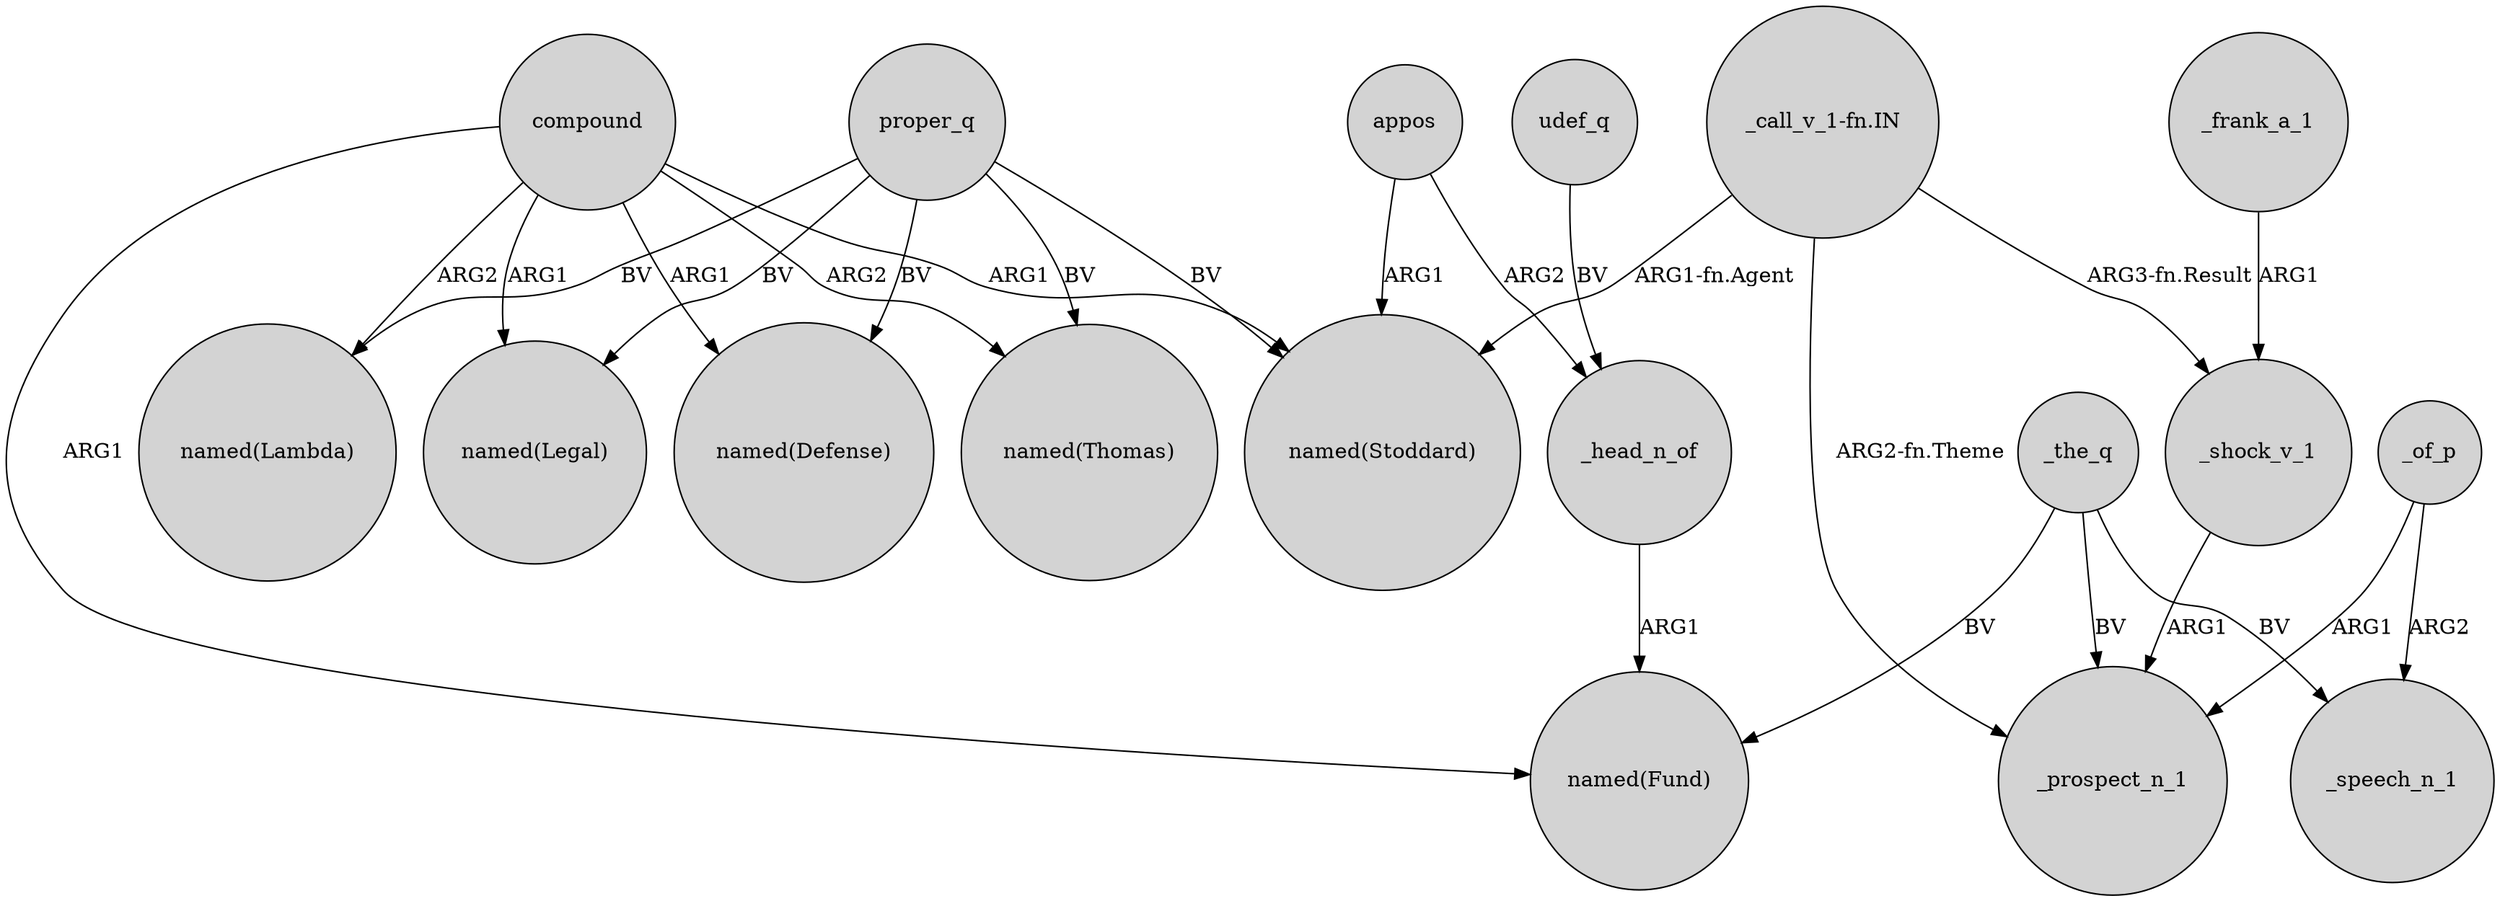 digraph {
	node [shape=circle style=filled]
	compound -> "named(Defense)" [label=ARG1]
	proper_q -> "named(Stoddard)" [label=BV]
	compound -> "named(Lambda)" [label=ARG2]
	compound -> "named(Fund)" [label=ARG1]
	compound -> "named(Stoddard)" [label=ARG1]
	appos -> _head_n_of [label=ARG2]
	_of_p -> _prospect_n_1 [label=ARG1]
	"_call_v_1-fn.IN" -> _prospect_n_1 [label="ARG2-fn.Theme"]
	_shock_v_1 -> _prospect_n_1 [label=ARG1]
	_the_q -> "named(Fund)" [label=BV]
	_head_n_of -> "named(Fund)" [label=ARG1]
	_frank_a_1 -> _shock_v_1 [label=ARG1]
	proper_q -> "named(Thomas)" [label=BV]
	"_call_v_1-fn.IN" -> _shock_v_1 [label="ARG3-fn.Result"]
	"_call_v_1-fn.IN" -> "named(Stoddard)" [label="ARG1-fn.Agent"]
	udef_q -> _head_n_of [label=BV]
	proper_q -> "named(Legal)" [label=BV]
	appos -> "named(Stoddard)" [label=ARG1]
	_of_p -> _speech_n_1 [label=ARG2]
	_the_q -> _speech_n_1 [label=BV]
	proper_q -> "named(Defense)" [label=BV]
	compound -> "named(Legal)" [label=ARG1]
	_the_q -> _prospect_n_1 [label=BV]
	compound -> "named(Thomas)" [label=ARG2]
	proper_q -> "named(Lambda)" [label=BV]
}
